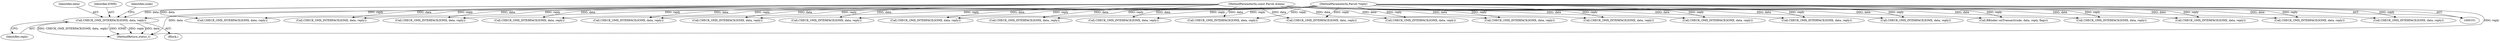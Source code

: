 digraph "0_Android_25be9ac20db51044e1b09ca67906355e4f328d48_0@pointer" {
"1000971" [label="(Call,CHECK_OMX_INTERFACE(IOMX, data, reply))"];
"1000103" [label="(MethodParameterIn,const Parcel &data)"];
"1000104" [label="(MethodParameterIn,Parcel *reply)"];
"1000977" [label="(Identifier,node)"];
"1000452" [label="(Call,CHECK_OMX_INTERFACE(IOMX, data, reply))"];
"1000390" [label="(Call,CHECK_OMX_INTERFACE(IOMX, data, reply))"];
"1000622" [label="(Call,CHECK_OMX_INTERFACE(IOMX, data, reply))"];
"1000112" [label="(Call,CHECK_OMX_INTERFACE(IOMX, data, reply))"];
"1000947" [label="(Call,CHECK_OMX_INTERFACE(IOMX, data, reply))"];
"1000136" [label="(Call,CHECK_OMX_INTERFACE(IOMX, data, reply))"];
"1000658" [label="(Call,CHECK_OMX_INTERFACE(IOMX, data, reply))"];
"1000486" [label="(Call,CHECK_OMX_INTERFACE(IOMX, data, reply))"];
"1000419" [label="(Call,CHECK_OMX_INTERFACE(IOMX, data, reply))"];
"1000186" [label="(Call,CHECK_OMX_INTERFACE(IOMX, data, reply))"];
"1000755" [label="(Call,CHECK_OMX_INTERFACE(IOMX, data, reply))"];
"1000226" [label="(Call,CHECK_OMX_INTERFACE(IOMX, data, reply))"];
"1001015" [label="(Call,CHECK_OMX_INTERFACE(IOMX, data, reply))"];
"1000970" [label="(Block,)"];
"1000712" [label="(Call,CHECK_OMX_INTERFACE(IOMX, data, reply))"];
"1000276" [label="(Call,CHECK_OMX_INTERFACE(IOMX, data, reply))"];
"1000971" [label="(Call,CHECK_OMX_INTERFACE(IOMX, data, reply))"];
"1000918" [label="(Call,CHECK_OMX_INTERFACE(IOMX, data, reply))"];
"1000679" [label="(Call,CHECK_OMX_INTERFACE(IOMX, data, reply))"];
"1000104" [label="(MethodParameterIn,Parcel *reply)"];
"1000974" [label="(Identifier,reply)"];
"1000580" [label="(Call,CHECK_OMX_INTERFACE(IOMX, data, reply))"];
"1000973" [label="(Identifier,data)"];
"1000533" [label="(Call,CHECK_OMX_INTERFACE(IOMX, data, reply))"];
"1000243" [label="(Call,CHECK_OMX_INTERFACE(IOMX, data, reply))"];
"1001051" [label="(Call,BBinder::onTransact(code, data, reply, flags))"];
"1000972" [label="(Identifier,IOMX)"];
"1000871" [label="(Call,CHECK_OMX_INTERFACE(IOMX, data, reply))"];
"1001056" [label="(MethodReturn,status_t)"];
"1000103" [label="(MethodParameterIn,const Parcel &data)"];
"1000806" [label="(Call,CHECK_OMX_INTERFACE(IOMX, data, reply))"];
"1000971" -> "1000970"  [label="AST: "];
"1000971" -> "1000974"  [label="CFG: "];
"1000972" -> "1000971"  [label="AST: "];
"1000973" -> "1000971"  [label="AST: "];
"1000974" -> "1000971"  [label="AST: "];
"1000977" -> "1000971"  [label="CFG: "];
"1000971" -> "1001056"  [label="DDG: IOMX"];
"1000971" -> "1001056"  [label="DDG: reply"];
"1000971" -> "1001056"  [label="DDG: data"];
"1000971" -> "1001056"  [label="DDG: CHECK_OMX_INTERFACE(IOMX, data, reply)"];
"1000103" -> "1000971"  [label="DDG: data"];
"1000104" -> "1000971"  [label="DDG: reply"];
"1000103" -> "1000101"  [label="AST: "];
"1000103" -> "1001056"  [label="DDG: data"];
"1000103" -> "1000112"  [label="DDG: data"];
"1000103" -> "1000136"  [label="DDG: data"];
"1000103" -> "1000186"  [label="DDG: data"];
"1000103" -> "1000226"  [label="DDG: data"];
"1000103" -> "1000243"  [label="DDG: data"];
"1000103" -> "1000276"  [label="DDG: data"];
"1000103" -> "1000390"  [label="DDG: data"];
"1000103" -> "1000419"  [label="DDG: data"];
"1000103" -> "1000452"  [label="DDG: data"];
"1000103" -> "1000486"  [label="DDG: data"];
"1000103" -> "1000533"  [label="DDG: data"];
"1000103" -> "1000580"  [label="DDG: data"];
"1000103" -> "1000622"  [label="DDG: data"];
"1000103" -> "1000658"  [label="DDG: data"];
"1000103" -> "1000679"  [label="DDG: data"];
"1000103" -> "1000712"  [label="DDG: data"];
"1000103" -> "1000755"  [label="DDG: data"];
"1000103" -> "1000806"  [label="DDG: data"];
"1000103" -> "1000871"  [label="DDG: data"];
"1000103" -> "1000918"  [label="DDG: data"];
"1000103" -> "1000947"  [label="DDG: data"];
"1000103" -> "1001015"  [label="DDG: data"];
"1000103" -> "1001051"  [label="DDG: data"];
"1000104" -> "1000101"  [label="AST: "];
"1000104" -> "1001056"  [label="DDG: reply"];
"1000104" -> "1000112"  [label="DDG: reply"];
"1000104" -> "1000136"  [label="DDG: reply"];
"1000104" -> "1000186"  [label="DDG: reply"];
"1000104" -> "1000226"  [label="DDG: reply"];
"1000104" -> "1000243"  [label="DDG: reply"];
"1000104" -> "1000276"  [label="DDG: reply"];
"1000104" -> "1000390"  [label="DDG: reply"];
"1000104" -> "1000419"  [label="DDG: reply"];
"1000104" -> "1000452"  [label="DDG: reply"];
"1000104" -> "1000486"  [label="DDG: reply"];
"1000104" -> "1000533"  [label="DDG: reply"];
"1000104" -> "1000580"  [label="DDG: reply"];
"1000104" -> "1000622"  [label="DDG: reply"];
"1000104" -> "1000658"  [label="DDG: reply"];
"1000104" -> "1000679"  [label="DDG: reply"];
"1000104" -> "1000712"  [label="DDG: reply"];
"1000104" -> "1000755"  [label="DDG: reply"];
"1000104" -> "1000806"  [label="DDG: reply"];
"1000104" -> "1000871"  [label="DDG: reply"];
"1000104" -> "1000918"  [label="DDG: reply"];
"1000104" -> "1000947"  [label="DDG: reply"];
"1000104" -> "1001015"  [label="DDG: reply"];
"1000104" -> "1001051"  [label="DDG: reply"];
}
